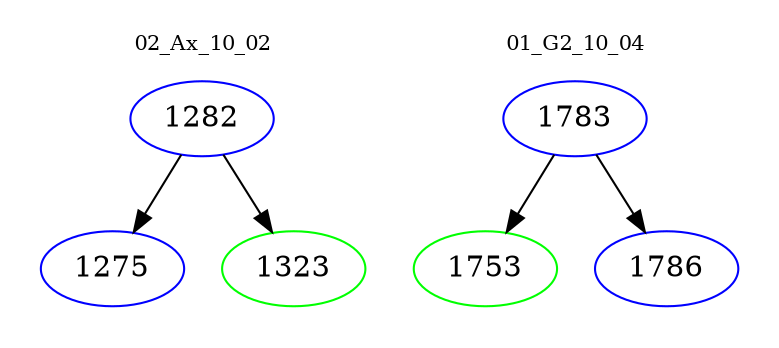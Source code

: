 digraph{
subgraph cluster_0 {
color = white
label = "02_Ax_10_02";
fontsize=10;
T0_1282 [label="1282", color="blue"]
T0_1282 -> T0_1275 [color="black"]
T0_1275 [label="1275", color="blue"]
T0_1282 -> T0_1323 [color="black"]
T0_1323 [label="1323", color="green"]
}
subgraph cluster_1 {
color = white
label = "01_G2_10_04";
fontsize=10;
T1_1783 [label="1783", color="blue"]
T1_1783 -> T1_1753 [color="black"]
T1_1753 [label="1753", color="green"]
T1_1783 -> T1_1786 [color="black"]
T1_1786 [label="1786", color="blue"]
}
}
